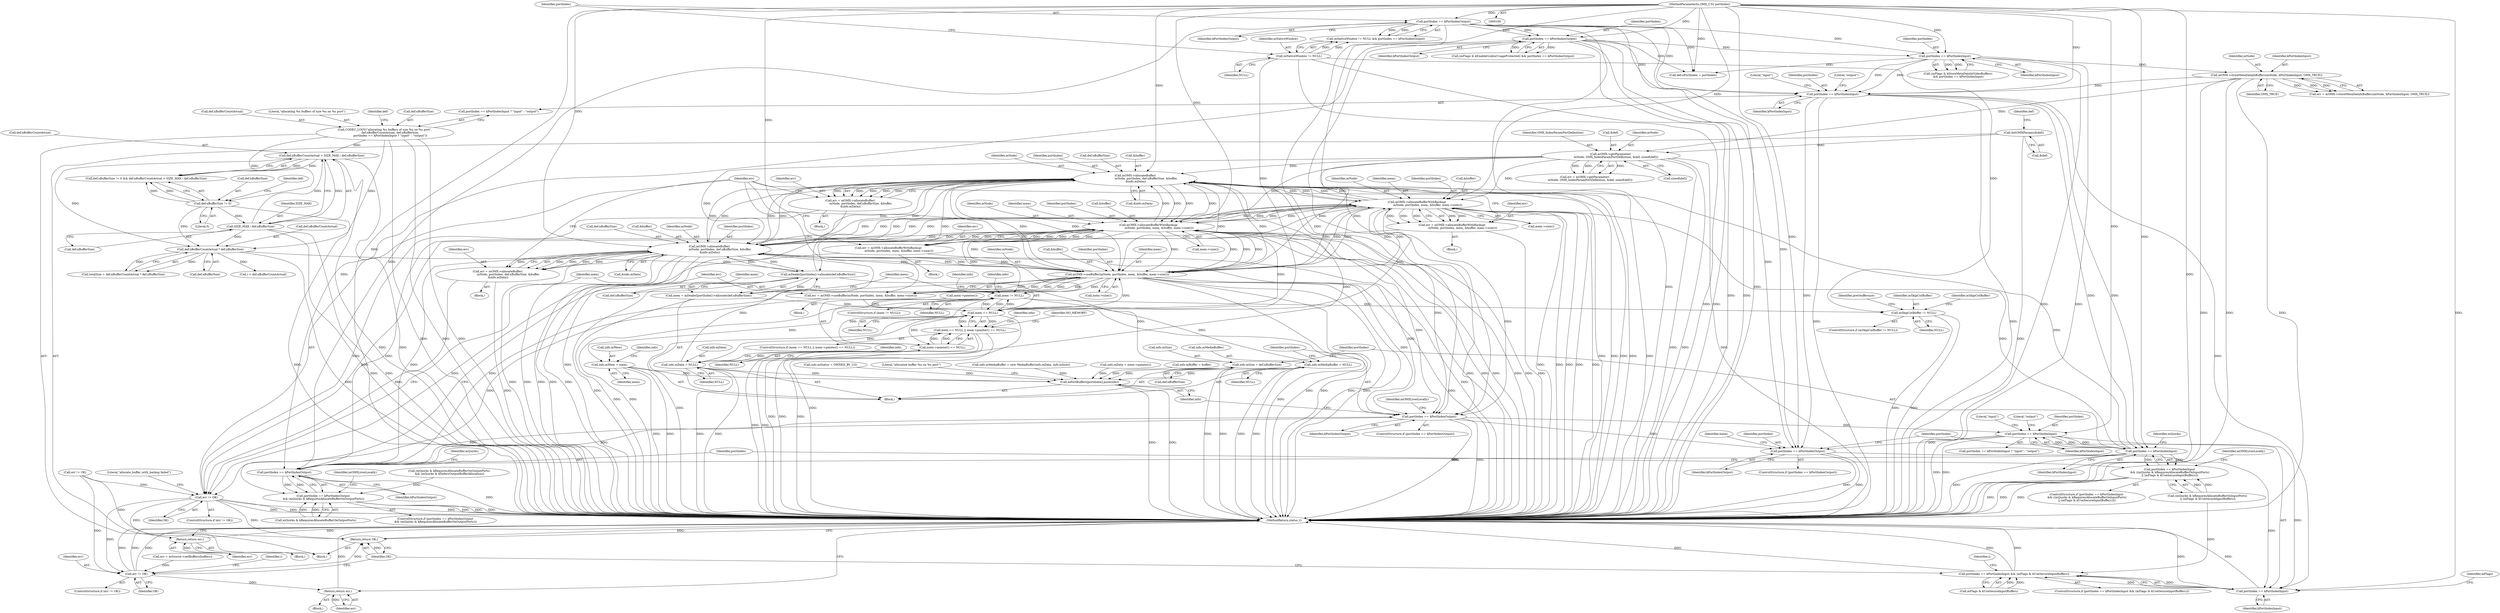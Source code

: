 digraph "0_Android_97837bb6cbac21ea679843a0037779d3834bed64@API" {
"1000293" [label="(Call,mOMX->allocateBuffer(\n                        mNode, portIndex, def.nBufferSize, &buffer,\n &info.mData))"];
"1000309" [label="(Call,mOMX->allocateBufferWithBackup(\n                        mNode, portIndex, mem, &buffer, mem->size()))"];
"1000348" [label="(Call,mOMX->allocateBufferWithBackup(\n                        mNode, portIndex, mem, &buffer, mem->size()))"];
"1000332" [label="(Call,mOMX->allocateBuffer(\n                        mNode, portIndex, def.nBufferSize, &buffer,\n &info.mData))"];
"1000293" [label="(Call,mOMX->allocateBuffer(\n                        mNode, portIndex, def.nBufferSize, &buffer,\n &info.mData))"];
"1000166" [label="(Call,mOMX->getParameter(\n            mNode, OMX_IndexParamPortDefinition, &def, sizeof(def)))"];
"1000142" [label="(Call,mOMX->storeMetaDataInBuffers(mNode, kPortIndexInput, OMX_TRUE))"];
"1000136" [label="(Call,portIndex == kPortIndexInput)"];
"1000108" [label="(Call,portIndex == kPortIndexOutput)"];
"1000101" [label="(MethodParameterIn,OMX_U32 portIndex)"];
"1000119" [label="(Call,portIndex == kPortIndexOutput)"];
"1000156" [label="(Call,InitOMXParams(&def))"];
"1000359" [label="(Call,mOMX->useBuffer(mNode, portIndex, mem, &buffer, mem->size()))"];
"1000319" [label="(Call,portIndex == kPortIndexOutput)"];
"1000276" [label="(Call,portIndex == kPortIndexInput)"];
"1000435" [label="(Call,portIndex == kPortIndexInput)"];
"1000406" [label="(Call,portIndex == kPortIndexOutput)"];
"1000189" [label="(Call,portIndex == kPortIndexInput)"];
"1000251" [label="(Call,mem == NULL)"];
"1000243" [label="(Call,mem = mDealer[portIndex]->allocate(def.nBufferSize))"];
"1000245" [label="(Call,mDealer[portIndex]->allocate(def.nBufferSize))"];
"1000216" [label="(Call,def.nBufferCountActual * def.nBufferSize)"];
"1000180" [label="(Call,CODEC_LOGV(\"allocating %u buffers of size %u on %s port\",\n            def.nBufferCountActual, def.nBufferSize,\n            portIndex == kPortIndexInput ? \"input\" : \"output\"))"];
"1000201" [label="(Call,def.nBufferCountActual > SIZE_MAX / def.nBufferSize)"];
"1000205" [label="(Call,SIZE_MAX / def.nBufferSize)"];
"1000196" [label="(Call,def.nBufferSize != 0)"];
"1000105" [label="(Call,mNativeWindow != NULL)"];
"1000376" [label="(Call,mem != NULL)"];
"1000254" [label="(Call,mem->pointer() == NULL)"];
"1000261" [label="(Call,info.mData = NULL)"];
"1000250" [label="(Call,mem == NULL || mem->pointer() == NULL)"];
"1000291" [label="(Call,err = mOMX->allocateBuffer(\n                        mNode, portIndex, def.nBufferSize, &buffer,\n &info.mData))"];
"1000367" [label="(Call,err != OK)"];
"1000373" [label="(Return,return err;)"];
"1000561" [label="(Call,err != OK)"];
"1000582" [label="(Return,return err;)"];
"1000584" [label="(Return,return OK;)"];
"1000307" [label="(Call,err = mOMX->allocateBufferWithBackup(\n                        mNode, portIndex, mem, &buffer, mem->size()))"];
"1000330" [label="(Call,err = mOMX->allocateBuffer(\n                        mNode, portIndex, def.nBufferSize, &buffer,\n &info.mData))"];
"1000346" [label="(Call,err = mOMX->allocateBufferWithBackup(\n                        mNode, portIndex, mem, &buffer, mem->size()))"];
"1000357" [label="(Call,err = mOMX->useBuffer(mNode, portIndex, mem, &buffer, mem->size()))"];
"1000395" [label="(Call,info.mMem = mem)"];
"1000429" [label="(Call,mPortBuffers[portIndex].push(info))"];
"1000400" [label="(Call,info.mMediaBuffer = NULL)"];
"1000500" [label="(Call,mSkipCutBuffer != NULL)"];
"1000318" [label="(Call,portIndex == kPortIndexOutput\n && (mQuirks & kRequiresAllocateBufferOnOutputPorts))"];
"1000275" [label="(Call,portIndex == kPortIndexInput\n && ((mQuirks & kRequiresAllocateBufferOnInputPorts)\n || (mFlags & kUseSecureInputBuffers)))"];
"1000441" [label="(Call,portIndex == kPortIndexOutput)"];
"1000522" [label="(Call,portIndex == kPortIndexInput)"];
"1000521" [label="(Call,portIndex == kPortIndexInput && (mFlags & kUseSecureInputBuffers))"];
"1000266" [label="(Call,info.mSize = def.nBufferSize)"];
"1000205" [label="(Call,SIZE_MAX / def.nBufferSize)"];
"1000142" [label="(Call,mOMX->storeMetaDataInBuffers(mNode, kPortIndexInput, OMX_TRUE))"];
"1000333" [label="(Identifier,mNode)"];
"1000195" [label="(Call,def.nBufferSize != 0 && def.nBufferCountActual > SIZE_MAX / def.nBufferSize)"];
"1000315" [label="(Call,mem->size())"];
"1000217" [label="(Call,def.nBufferCountActual)"];
"1000351" [label="(Identifier,mem)"];
"1000185" [label="(Call,def.nBufferSize)"];
"1000369" [label="(Identifier,OK)"];
"1000429" [label="(Call,mPortBuffers[portIndex].push(info))"];
"1000110" [label="(Identifier,kPortIndexOutput)"];
"1000440" [label="(ControlStructure,if (portIndex == kPortIndexOutput))"];
"1000499" [label="(ControlStructure,if (mSkipCutBuffer != NULL))"];
"1000387" [label="(Identifier,info)"];
"1000556" [label="(Call,err = mSource->setBuffers(buffers))"];
"1000169" [label="(Call,&def)"];
"1000294" [label="(Identifier,mNode)"];
"1000320" [label="(Identifier,portIndex)"];
"1000373" [label="(Return,return err;)"];
"1000345" [label="(Block,)"];
"1000293" [label="(Call,mOMX->allocateBuffer(\n                        mNode, portIndex, def.nBufferSize, &buffer,\n &info.mData))"];
"1000395" [label="(Call,info.mMem = mem)"];
"1000328" [label="(Block,)"];
"1000346" [label="(Call,err = mOMX->allocateBufferWithBackup(\n                        mNode, portIndex, mem, &buffer, mem->size()))"];
"1000413" [label="(Call,(mQuirks & kRequiresAllocateBufferOnOutputPorts)\n && (mQuirks & kDefersOutputBufferAllocation))"];
"1000562" [label="(Identifier,err)"];
"1000307" [label="(Call,err = mOMX->allocateBufferWithBackup(\n                        mNode, portIndex, mem, &buffer, mem->size()))"];
"1000108" [label="(Call,portIndex == kPortIndexOutput)"];
"1000521" [label="(Call,portIndex == kPortIndexInput && (mFlags & kUseSecureInputBuffers))"];
"1000584" [label="(Return,return OK;)"];
"1000354" [label="(Call,mem->size())"];
"1000357" [label="(Call,err = mOMX->useBuffer(mNode, portIndex, mem, &buffer, mem->size()))"];
"1000259" [label="(Identifier,NO_MEMORY)"];
"1000317" [label="(ControlStructure,if (portIndex == kPortIndexOutput\n && (mQuirks & kRequiresAllocateBufferOnOutputPorts)))"];
"1000377" [label="(Identifier,mem)"];
"1000161" [label="(Identifier,def)"];
"1000334" [label="(Identifier,portIndex)"];
"1000374" [label="(Identifier,err)"];
"1000404" [label="(Identifier,NULL)"];
"1000276" [label="(Call,portIndex == kPortIndexInput)"];
"1000281" [label="(Identifier,mQuirks)"];
"1000568" [label="(Identifier,i)"];
"1000295" [label="(Identifier,portIndex)"];
"1000107" [label="(Identifier,NULL)"];
"1000363" [label="(Call,&buffer)"];
"1000525" [label="(Call,mFlags & kUseSecureInputBuffers)"];
"1000207" [label="(Call,def.nBufferSize)"];
"1000291" [label="(Call,err = mOMX->allocateBuffer(\n                        mNode, portIndex, def.nBufferSize, &buffer,\n &info.mData))"];
"1000385" [label="(Call,info.mBuffer = buffer)"];
"1000407" [label="(Identifier,portIndex)"];
"1000350" [label="(Identifier,portIndex)"];
"1000375" [label="(ControlStructure,if (mem != NULL))"];
"1000191" [label="(Identifier,kPortIndexInput)"];
"1000167" [label="(Identifier,mNode)"];
"1000157" [label="(Call,&def)"];
"1000251" [label="(Call,mem == NULL)"];
"1000368" [label="(Identifier,err)"];
"1000447" [label="(Identifier,meta)"];
"1000190" [label="(Identifier,portIndex)"];
"1000254" [label="(Call,mem->pointer() == NULL)"];
"1000501" [label="(Identifier,mSkipCutBuffer)"];
"1000193" [label="(Literal,\"output\")"];
"1000321" [label="(Identifier,kPortIndexOutput)"];
"1000401" [label="(Call,info.mMediaBuffer)"];
"1000523" [label="(Identifier,portIndex)"];
"1000182" [label="(Call,def.nBufferCountActual)"];
"1000253" [label="(Identifier,NULL)"];
"1000441" [label="(Call,portIndex == kPortIndexOutput)"];
"1000203" [label="(Identifier,def)"];
"1000361" [label="(Identifier,portIndex)"];
"1000296" [label="(Call,def.nBufferSize)"];
"1000390" [label="(Call,info.mStatus = OWNED_BY_US)"];
"1000526" [label="(Identifier,mFlags)"];
"1000561" [label="(Call,err != OK)"];
"1000367" [label="(Call,err != OK)"];
"1000432" [label="(Literal,\"allocated buffer %u on %s port\")"];
"1000120" [label="(Identifier,portIndex)"];
"1000171" [label="(Call,sizeof(def))"];
"1000323" [label="(Identifier,mQuirks)"];
"1000366" [label="(ControlStructure,if (err != OK))"];
"1000437" [label="(Identifier,kPortIndexInput)"];
"1000200" [label="(Literal,0)"];
"1000560" [label="(ControlStructure,if (err != OK))"];
"1000517" [label="(Identifier,mSkipCutBuffer)"];
"1000299" [label="(Call,&buffer)"];
"1000267" [label="(Call,info.mSize)"];
"1000348" [label="(Call,mOMX->allocateBufferWithBackup(\n                        mNode, portIndex, mem, &buffer, mem->size()))"];
"1000358" [label="(Identifier,err)"];
"1000104" [label="(Call,mNativeWindow != NULL && portIndex == kPortIndexOutput)"];
"1000288" [label="(Identifier,mOMXLivesLocally)"];
"1000250" [label="(Call,mem == NULL || mem->pointer() == NULL)"];
"1000352" [label="(Call,&buffer)"];
"1000164" [label="(Call,err = mOMX->getParameter(\n            mNode, OMX_IndexParamPortDefinition, &def, sizeof(def)))"];
"1000382" [label="(Identifier,info)"];
"1000370" [label="(Block,)"];
"1000359" [label="(Call,mOMX->useBuffer(mNode, portIndex, mem, &buffer, mem->size()))"];
"1000255" [label="(Call,mem->pointer())"];
"1000121" [label="(Identifier,kPortIndexOutput)"];
"1000585" [label="(Identifier,OK)"];
"1000400" [label="(Call,info.mMediaBuffer = NULL)"];
"1000376" [label="(Call,mem != NULL)"];
"1000102" [label="(Block,)"];
"1000430" [label="(Identifier,info)"];
"1000502" [label="(Identifier,NULL)"];
"1000188" [label="(Call,portIndex == kPortIndexInput ? \"input\" : \"output\")"];
"1000197" [label="(Call,def.nBufferSize)"];
"1000168" [label="(Identifier,OMX_IndexParamPortDefinition)"];
"1000268" [label="(Identifier,info)"];
"1000306" [label="(Block,)"];
"1000101" [label="(MethodParameterIn,OMX_U32 portIndex)"];
"1000372" [label="(Literal,\"allocate_buffer_with_backup failed\")"];
"1000274" [label="(ControlStructure,if (portIndex == kPortIndexInput\n && ((mQuirks & kRequiresAllocateBufferOnInputPorts)\n || (mFlags & kUseSecureInputBuffers))))"];
"1000443" [label="(Identifier,kPortIndexOutput)"];
"1000234" [label="(Call,i < def.nBufferCountActual)"];
"1000533" [label="(Identifier,i)"];
"1000119" [label="(Call,portIndex == kPortIndexOutput)"];
"1000362" [label="(Identifier,mem)"];
"1000249" [label="(ControlStructure,if (mem == NULL || mem->pointer() == NULL))"];
"1000330" [label="(Call,err = mOMX->allocateBuffer(\n                        mNode, portIndex, def.nBufferSize, &buffer,\n &info.mData))"];
"1000402" [label="(Identifier,info)"];
"1000506" [label="(Identifier,prevbuffersize)"];
"1000301" [label="(Call,&info.mData)"];
"1000322" [label="(Call,mQuirks & kRequiresAllocateBufferOnOutputPorts)"];
"1000327" [label="(Identifier,mOMXLivesLocally)"];
"1000520" [label="(ControlStructure,if (portIndex == kPortIndexInput && (mFlags & kUseSecureInputBuffers)))"];
"1000206" [label="(Identifier,SIZE_MAX)"];
"1000159" [label="(Call,def.nPortIndex = portIndex)"];
"1000277" [label="(Identifier,portIndex)"];
"1000192" [label="(Literal,\"input\")"];
"1000583" [label="(Identifier,err)"];
"1000140" [label="(Call,err = mOMX->storeMetaDataInBuffers(mNode, kPortIndexInput, OMX_TRUE))"];
"1000241" [label="(Block,)"];
"1000408" [label="(Identifier,kPortIndexOutput)"];
"1000145" [label="(Identifier,OMX_TRUE)"];
"1000252" [label="(Identifier,mem)"];
"1000265" [label="(Identifier,NULL)"];
"1000563" [label="(Identifier,OK)"];
"1000180" [label="(Call,CODEC_LOGV(\"allocating %u buffers of size %u on %s port\",\n            def.nBufferCountActual, def.nBufferSize,\n            portIndex == kPortIndexInput ? \"input\" : \"output\"))"];
"1000181" [label="(Literal,\"allocating %u buffers of size %u on %s port\")"];
"1000262" [label="(Call,info.mData)"];
"1000244" [label="(Identifier,mem)"];
"1000243" [label="(Call,mem = mDealer[portIndex]->allocate(def.nBufferSize))"];
"1000335" [label="(Call,def.nBufferSize)"];
"1000439" [label="(Literal,\"output\")"];
"1000137" [label="(Identifier,portIndex)"];
"1000436" [label="(Identifier,portIndex)"];
"1000356" [label="(Block,)"];
"1000412" [label="(Identifier,mOMXLivesLocally)"];
"1000115" [label="(Call,(mFlags & kEnableGrallocUsageProtected) && portIndex == kPortIndexOutput)"];
"1000319" [label="(Call,portIndex == kPortIndexOutput)"];
"1000198" [label="(Identifier,def)"];
"1000564" [label="(Block,)"];
"1000586" [label="(MethodReturn,status_t)"];
"1000105" [label="(Call,mNativeWindow != NULL)"];
"1000338" [label="(Call,&buffer)"];
"1000347" [label="(Identifier,err)"];
"1000349" [label="(Identifier,mNode)"];
"1000214" [label="(Call,totalSize = def.nBufferCountActual * def.nBufferSize)"];
"1000279" [label="(Call,(mQuirks & kRequiresAllocateBufferOnInputPorts)\n || (mFlags & kUseSecureInputBuffers))"];
"1000421" [label="(Call,info.mMediaBuffer = new MediaBuffer(info.mData, info.mSize))"];
"1000312" [label="(Identifier,mem)"];
"1000331" [label="(Identifier,err)"];
"1000434" [label="(Call,portIndex == kPortIndexInput ? \"input\" : \"output\")"];
"1000220" [label="(Call,def.nBufferSize)"];
"1000201" [label="(Call,def.nBufferCountActual > SIZE_MAX / def.nBufferSize)"];
"1000189" [label="(Call,portIndex == kPortIndexInput)"];
"1000399" [label="(Identifier,mem)"];
"1000246" [label="(Call,def.nBufferSize)"];
"1000138" [label="(Identifier,kPortIndexInput)"];
"1000438" [label="(Literal,\"input\")"];
"1000309" [label="(Call,mOMX->allocateBufferWithBackup(\n                        mNode, portIndex, mem, &buffer, mem->size()))"];
"1000245" [label="(Call,mDealer[portIndex]->allocate(def.nBufferSize))"];
"1000524" [label="(Identifier,kPortIndexInput)"];
"1000261" [label="(Call,info.mData = NULL)"];
"1000380" [label="(Call,info.mData = mem->pointer())"];
"1000340" [label="(Call,&info.mData)"];
"1000318" [label="(Call,portIndex == kPortIndexOutput\n && (mQuirks & kRequiresAllocateBufferOnOutputPorts))"];
"1000275" [label="(Call,portIndex == kPortIndexInput\n && ((mQuirks & kRequiresAllocateBufferOnInputPorts)\n || (mFlags & kUseSecureInputBuffers)))"];
"1000278" [label="(Identifier,kPortIndexInput)"];
"1000109" [label="(Identifier,portIndex)"];
"1000365" [label="(Call,mem->size())"];
"1000196" [label="(Call,def.nBufferSize != 0)"];
"1000256" [label="(Identifier,NULL)"];
"1000216" [label="(Call,def.nBufferCountActual * def.nBufferSize)"];
"1000174" [label="(Call,err != OK)"];
"1000360" [label="(Identifier,mNode)"];
"1000311" [label="(Identifier,portIndex)"];
"1000166" [label="(Call,mOMX->getParameter(\n            mNode, OMX_IndexParamPortDefinition, &def, sizeof(def)))"];
"1000522" [label="(Call,portIndex == kPortIndexInput)"];
"1000270" [label="(Call,def.nBufferSize)"];
"1000202" [label="(Call,def.nBufferCountActual)"];
"1000406" [label="(Call,portIndex == kPortIndexOutput)"];
"1000378" [label="(Identifier,NULL)"];
"1000313" [label="(Call,&buffer)"];
"1000405" [label="(ControlStructure,if (portIndex == kPortIndexOutput))"];
"1000308" [label="(Identifier,err)"];
"1000435" [label="(Call,portIndex == kPortIndexInput)"];
"1000442" [label="(Identifier,portIndex)"];
"1000144" [label="(Identifier,kPortIndexInput)"];
"1000143" [label="(Identifier,mNode)"];
"1000289" [label="(Block,)"];
"1000396" [label="(Call,info.mMem)"];
"1000132" [label="(Call,(mFlags & kStoreMetaDataInVideoBuffers)\n && portIndex == kPortIndexInput)"];
"1000292" [label="(Identifier,err)"];
"1000332" [label="(Call,mOMX->allocateBuffer(\n                        mNode, portIndex, def.nBufferSize, &buffer,\n &info.mData))"];
"1000310" [label="(Identifier,mNode)"];
"1000156" [label="(Call,InitOMXParams(&def))"];
"1000106" [label="(Identifier,mNativeWindow)"];
"1000500" [label="(Call,mSkipCutBuffer != NULL)"];
"1000266" [label="(Call,info.mSize = def.nBufferSize)"];
"1000263" [label="(Identifier,info)"];
"1000136" [label="(Call,portIndex == kPortIndexInput)"];
"1000582" [label="(Return,return err;)"];
"1000293" -> "1000291"  [label="AST: "];
"1000293" -> "1000301"  [label="CFG: "];
"1000294" -> "1000293"  [label="AST: "];
"1000295" -> "1000293"  [label="AST: "];
"1000296" -> "1000293"  [label="AST: "];
"1000299" -> "1000293"  [label="AST: "];
"1000301" -> "1000293"  [label="AST: "];
"1000291" -> "1000293"  [label="CFG: "];
"1000293" -> "1000586"  [label="DDG: "];
"1000293" -> "1000586"  [label="DDG: "];
"1000293" -> "1000586"  [label="DDG: "];
"1000293" -> "1000586"  [label="DDG: "];
"1000293" -> "1000586"  [label="DDG: "];
"1000293" -> "1000245"  [label="DDG: "];
"1000293" -> "1000291"  [label="DDG: "];
"1000293" -> "1000291"  [label="DDG: "];
"1000293" -> "1000291"  [label="DDG: "];
"1000293" -> "1000291"  [label="DDG: "];
"1000293" -> "1000291"  [label="DDG: "];
"1000309" -> "1000293"  [label="DDG: "];
"1000309" -> "1000293"  [label="DDG: "];
"1000348" -> "1000293"  [label="DDG: "];
"1000348" -> "1000293"  [label="DDG: "];
"1000332" -> "1000293"  [label="DDG: "];
"1000332" -> "1000293"  [label="DDG: "];
"1000332" -> "1000293"  [label="DDG: "];
"1000166" -> "1000293"  [label="DDG: "];
"1000359" -> "1000293"  [label="DDG: "];
"1000359" -> "1000293"  [label="DDG: "];
"1000276" -> "1000293"  [label="DDG: "];
"1000101" -> "1000293"  [label="DDG: "];
"1000245" -> "1000293"  [label="DDG: "];
"1000261" -> "1000293"  [label="DDG: "];
"1000293" -> "1000309"  [label="DDG: "];
"1000293" -> "1000309"  [label="DDG: "];
"1000293" -> "1000332"  [label="DDG: "];
"1000293" -> "1000332"  [label="DDG: "];
"1000293" -> "1000332"  [label="DDG: "];
"1000293" -> "1000348"  [label="DDG: "];
"1000293" -> "1000348"  [label="DDG: "];
"1000293" -> "1000359"  [label="DDG: "];
"1000293" -> "1000359"  [label="DDG: "];
"1000293" -> "1000406"  [label="DDG: "];
"1000309" -> "1000307"  [label="AST: "];
"1000309" -> "1000315"  [label="CFG: "];
"1000310" -> "1000309"  [label="AST: "];
"1000311" -> "1000309"  [label="AST: "];
"1000312" -> "1000309"  [label="AST: "];
"1000313" -> "1000309"  [label="AST: "];
"1000315" -> "1000309"  [label="AST: "];
"1000307" -> "1000309"  [label="CFG: "];
"1000309" -> "1000586"  [label="DDG: "];
"1000309" -> "1000586"  [label="DDG: "];
"1000309" -> "1000586"  [label="DDG: "];
"1000309" -> "1000586"  [label="DDG: "];
"1000309" -> "1000586"  [label="DDG: "];
"1000309" -> "1000307"  [label="DDG: "];
"1000309" -> "1000307"  [label="DDG: "];
"1000309" -> "1000307"  [label="DDG: "];
"1000309" -> "1000307"  [label="DDG: "];
"1000309" -> "1000307"  [label="DDG: "];
"1000348" -> "1000309"  [label="DDG: "];
"1000348" -> "1000309"  [label="DDG: "];
"1000332" -> "1000309"  [label="DDG: "];
"1000332" -> "1000309"  [label="DDG: "];
"1000166" -> "1000309"  [label="DDG: "];
"1000359" -> "1000309"  [label="DDG: "];
"1000359" -> "1000309"  [label="DDG: "];
"1000276" -> "1000309"  [label="DDG: "];
"1000101" -> "1000309"  [label="DDG: "];
"1000251" -> "1000309"  [label="DDG: "];
"1000309" -> "1000332"  [label="DDG: "];
"1000309" -> "1000332"  [label="DDG: "];
"1000309" -> "1000348"  [label="DDG: "];
"1000309" -> "1000348"  [label="DDG: "];
"1000309" -> "1000359"  [label="DDG: "];
"1000309" -> "1000359"  [label="DDG: "];
"1000309" -> "1000376"  [label="DDG: "];
"1000309" -> "1000406"  [label="DDG: "];
"1000348" -> "1000346"  [label="AST: "];
"1000348" -> "1000354"  [label="CFG: "];
"1000349" -> "1000348"  [label="AST: "];
"1000350" -> "1000348"  [label="AST: "];
"1000351" -> "1000348"  [label="AST: "];
"1000352" -> "1000348"  [label="AST: "];
"1000354" -> "1000348"  [label="AST: "];
"1000346" -> "1000348"  [label="CFG: "];
"1000348" -> "1000586"  [label="DDG: "];
"1000348" -> "1000586"  [label="DDG: "];
"1000348" -> "1000586"  [label="DDG: "];
"1000348" -> "1000586"  [label="DDG: "];
"1000348" -> "1000586"  [label="DDG: "];
"1000348" -> "1000332"  [label="DDG: "];
"1000348" -> "1000332"  [label="DDG: "];
"1000348" -> "1000346"  [label="DDG: "];
"1000348" -> "1000346"  [label="DDG: "];
"1000348" -> "1000346"  [label="DDG: "];
"1000348" -> "1000346"  [label="DDG: "];
"1000348" -> "1000346"  [label="DDG: "];
"1000332" -> "1000348"  [label="DDG: "];
"1000332" -> "1000348"  [label="DDG: "];
"1000166" -> "1000348"  [label="DDG: "];
"1000359" -> "1000348"  [label="DDG: "];
"1000359" -> "1000348"  [label="DDG: "];
"1000319" -> "1000348"  [label="DDG: "];
"1000101" -> "1000348"  [label="DDG: "];
"1000251" -> "1000348"  [label="DDG: "];
"1000348" -> "1000359"  [label="DDG: "];
"1000348" -> "1000359"  [label="DDG: "];
"1000348" -> "1000376"  [label="DDG: "];
"1000348" -> "1000406"  [label="DDG: "];
"1000332" -> "1000330"  [label="AST: "];
"1000332" -> "1000340"  [label="CFG: "];
"1000333" -> "1000332"  [label="AST: "];
"1000334" -> "1000332"  [label="AST: "];
"1000335" -> "1000332"  [label="AST: "];
"1000338" -> "1000332"  [label="AST: "];
"1000340" -> "1000332"  [label="AST: "];
"1000330" -> "1000332"  [label="CFG: "];
"1000332" -> "1000586"  [label="DDG: "];
"1000332" -> "1000586"  [label="DDG: "];
"1000332" -> "1000586"  [label="DDG: "];
"1000332" -> "1000586"  [label="DDG: "];
"1000332" -> "1000586"  [label="DDG: "];
"1000332" -> "1000245"  [label="DDG: "];
"1000332" -> "1000330"  [label="DDG: "];
"1000332" -> "1000330"  [label="DDG: "];
"1000332" -> "1000330"  [label="DDG: "];
"1000332" -> "1000330"  [label="DDG: "];
"1000332" -> "1000330"  [label="DDG: "];
"1000166" -> "1000332"  [label="DDG: "];
"1000359" -> "1000332"  [label="DDG: "];
"1000359" -> "1000332"  [label="DDG: "];
"1000319" -> "1000332"  [label="DDG: "];
"1000101" -> "1000332"  [label="DDG: "];
"1000245" -> "1000332"  [label="DDG: "];
"1000261" -> "1000332"  [label="DDG: "];
"1000332" -> "1000359"  [label="DDG: "];
"1000332" -> "1000359"  [label="DDG: "];
"1000332" -> "1000406"  [label="DDG: "];
"1000166" -> "1000164"  [label="AST: "];
"1000166" -> "1000171"  [label="CFG: "];
"1000167" -> "1000166"  [label="AST: "];
"1000168" -> "1000166"  [label="AST: "];
"1000169" -> "1000166"  [label="AST: "];
"1000171" -> "1000166"  [label="AST: "];
"1000164" -> "1000166"  [label="CFG: "];
"1000166" -> "1000586"  [label="DDG: "];
"1000166" -> "1000586"  [label="DDG: "];
"1000166" -> "1000586"  [label="DDG: "];
"1000166" -> "1000164"  [label="DDG: "];
"1000166" -> "1000164"  [label="DDG: "];
"1000166" -> "1000164"  [label="DDG: "];
"1000142" -> "1000166"  [label="DDG: "];
"1000156" -> "1000166"  [label="DDG: "];
"1000166" -> "1000359"  [label="DDG: "];
"1000142" -> "1000140"  [label="AST: "];
"1000142" -> "1000145"  [label="CFG: "];
"1000143" -> "1000142"  [label="AST: "];
"1000144" -> "1000142"  [label="AST: "];
"1000145" -> "1000142"  [label="AST: "];
"1000140" -> "1000142"  [label="CFG: "];
"1000142" -> "1000586"  [label="DDG: "];
"1000142" -> "1000586"  [label="DDG: "];
"1000142" -> "1000586"  [label="DDG: "];
"1000142" -> "1000140"  [label="DDG: "];
"1000142" -> "1000140"  [label="DDG: "];
"1000142" -> "1000140"  [label="DDG: "];
"1000136" -> "1000142"  [label="DDG: "];
"1000142" -> "1000189"  [label="DDG: "];
"1000136" -> "1000132"  [label="AST: "];
"1000136" -> "1000138"  [label="CFG: "];
"1000137" -> "1000136"  [label="AST: "];
"1000138" -> "1000136"  [label="AST: "];
"1000132" -> "1000136"  [label="CFG: "];
"1000136" -> "1000586"  [label="DDG: "];
"1000136" -> "1000586"  [label="DDG: "];
"1000136" -> "1000132"  [label="DDG: "];
"1000136" -> "1000132"  [label="DDG: "];
"1000108" -> "1000136"  [label="DDG: "];
"1000119" -> "1000136"  [label="DDG: "];
"1000101" -> "1000136"  [label="DDG: "];
"1000136" -> "1000159"  [label="DDG: "];
"1000136" -> "1000189"  [label="DDG: "];
"1000136" -> "1000189"  [label="DDG: "];
"1000108" -> "1000104"  [label="AST: "];
"1000108" -> "1000110"  [label="CFG: "];
"1000109" -> "1000108"  [label="AST: "];
"1000110" -> "1000108"  [label="AST: "];
"1000104" -> "1000108"  [label="CFG: "];
"1000108" -> "1000586"  [label="DDG: "];
"1000108" -> "1000586"  [label="DDG: "];
"1000108" -> "1000104"  [label="DDG: "];
"1000108" -> "1000104"  [label="DDG: "];
"1000101" -> "1000108"  [label="DDG: "];
"1000108" -> "1000119"  [label="DDG: "];
"1000108" -> "1000119"  [label="DDG: "];
"1000108" -> "1000159"  [label="DDG: "];
"1000108" -> "1000189"  [label="DDG: "];
"1000108" -> "1000319"  [label="DDG: "];
"1000108" -> "1000406"  [label="DDG: "];
"1000108" -> "1000441"  [label="DDG: "];
"1000101" -> "1000100"  [label="AST: "];
"1000101" -> "1000586"  [label="DDG: "];
"1000101" -> "1000119"  [label="DDG: "];
"1000101" -> "1000159"  [label="DDG: "];
"1000101" -> "1000189"  [label="DDG: "];
"1000101" -> "1000276"  [label="DDG: "];
"1000101" -> "1000319"  [label="DDG: "];
"1000101" -> "1000359"  [label="DDG: "];
"1000101" -> "1000406"  [label="DDG: "];
"1000101" -> "1000435"  [label="DDG: "];
"1000101" -> "1000441"  [label="DDG: "];
"1000101" -> "1000522"  [label="DDG: "];
"1000119" -> "1000115"  [label="AST: "];
"1000119" -> "1000121"  [label="CFG: "];
"1000120" -> "1000119"  [label="AST: "];
"1000121" -> "1000119"  [label="AST: "];
"1000115" -> "1000119"  [label="CFG: "];
"1000119" -> "1000586"  [label="DDG: "];
"1000119" -> "1000586"  [label="DDG: "];
"1000119" -> "1000115"  [label="DDG: "];
"1000119" -> "1000115"  [label="DDG: "];
"1000119" -> "1000159"  [label="DDG: "];
"1000119" -> "1000189"  [label="DDG: "];
"1000119" -> "1000319"  [label="DDG: "];
"1000119" -> "1000406"  [label="DDG: "];
"1000119" -> "1000441"  [label="DDG: "];
"1000156" -> "1000102"  [label="AST: "];
"1000156" -> "1000157"  [label="CFG: "];
"1000157" -> "1000156"  [label="AST: "];
"1000161" -> "1000156"  [label="CFG: "];
"1000156" -> "1000586"  [label="DDG: "];
"1000359" -> "1000357"  [label="AST: "];
"1000359" -> "1000365"  [label="CFG: "];
"1000360" -> "1000359"  [label="AST: "];
"1000361" -> "1000359"  [label="AST: "];
"1000362" -> "1000359"  [label="AST: "];
"1000363" -> "1000359"  [label="AST: "];
"1000365" -> "1000359"  [label="AST: "];
"1000357" -> "1000359"  [label="CFG: "];
"1000359" -> "1000586"  [label="DDG: "];
"1000359" -> "1000586"  [label="DDG: "];
"1000359" -> "1000586"  [label="DDG: "];
"1000359" -> "1000586"  [label="DDG: "];
"1000359" -> "1000586"  [label="DDG: "];
"1000359" -> "1000357"  [label="DDG: "];
"1000359" -> "1000357"  [label="DDG: "];
"1000359" -> "1000357"  [label="DDG: "];
"1000359" -> "1000357"  [label="DDG: "];
"1000359" -> "1000357"  [label="DDG: "];
"1000319" -> "1000359"  [label="DDG: "];
"1000251" -> "1000359"  [label="DDG: "];
"1000359" -> "1000376"  [label="DDG: "];
"1000359" -> "1000406"  [label="DDG: "];
"1000319" -> "1000318"  [label="AST: "];
"1000319" -> "1000321"  [label="CFG: "];
"1000320" -> "1000319"  [label="AST: "];
"1000321" -> "1000319"  [label="AST: "];
"1000323" -> "1000319"  [label="CFG: "];
"1000318" -> "1000319"  [label="CFG: "];
"1000319" -> "1000586"  [label="DDG: "];
"1000319" -> "1000318"  [label="DDG: "];
"1000319" -> "1000318"  [label="DDG: "];
"1000276" -> "1000319"  [label="DDG: "];
"1000406" -> "1000319"  [label="DDG: "];
"1000319" -> "1000406"  [label="DDG: "];
"1000276" -> "1000275"  [label="AST: "];
"1000276" -> "1000278"  [label="CFG: "];
"1000277" -> "1000276"  [label="AST: "];
"1000278" -> "1000276"  [label="AST: "];
"1000281" -> "1000276"  [label="CFG: "];
"1000275" -> "1000276"  [label="CFG: "];
"1000276" -> "1000586"  [label="DDG: "];
"1000276" -> "1000275"  [label="DDG: "];
"1000276" -> "1000275"  [label="DDG: "];
"1000435" -> "1000276"  [label="DDG: "];
"1000435" -> "1000276"  [label="DDG: "];
"1000189" -> "1000276"  [label="DDG: "];
"1000189" -> "1000276"  [label="DDG: "];
"1000276" -> "1000435"  [label="DDG: "];
"1000435" -> "1000434"  [label="AST: "];
"1000435" -> "1000437"  [label="CFG: "];
"1000436" -> "1000435"  [label="AST: "];
"1000437" -> "1000435"  [label="AST: "];
"1000438" -> "1000435"  [label="CFG: "];
"1000439" -> "1000435"  [label="CFG: "];
"1000435" -> "1000586"  [label="DDG: "];
"1000435" -> "1000586"  [label="DDG: "];
"1000406" -> "1000435"  [label="DDG: "];
"1000435" -> "1000441"  [label="DDG: "];
"1000435" -> "1000522"  [label="DDG: "];
"1000406" -> "1000405"  [label="AST: "];
"1000406" -> "1000408"  [label="CFG: "];
"1000407" -> "1000406"  [label="AST: "];
"1000408" -> "1000406"  [label="AST: "];
"1000412" -> "1000406"  [label="CFG: "];
"1000430" -> "1000406"  [label="CFG: "];
"1000406" -> "1000586"  [label="DDG: "];
"1000406" -> "1000586"  [label="DDG: "];
"1000406" -> "1000441"  [label="DDG: "];
"1000189" -> "1000188"  [label="AST: "];
"1000189" -> "1000191"  [label="CFG: "];
"1000190" -> "1000189"  [label="AST: "];
"1000191" -> "1000189"  [label="AST: "];
"1000192" -> "1000189"  [label="CFG: "];
"1000193" -> "1000189"  [label="CFG: "];
"1000189" -> "1000586"  [label="DDG: "];
"1000189" -> "1000586"  [label="DDG: "];
"1000189" -> "1000441"  [label="DDG: "];
"1000189" -> "1000522"  [label="DDG: "];
"1000251" -> "1000250"  [label="AST: "];
"1000251" -> "1000253"  [label="CFG: "];
"1000252" -> "1000251"  [label="AST: "];
"1000253" -> "1000251"  [label="AST: "];
"1000255" -> "1000251"  [label="CFG: "];
"1000250" -> "1000251"  [label="CFG: "];
"1000251" -> "1000586"  [label="DDG: "];
"1000251" -> "1000586"  [label="DDG: "];
"1000251" -> "1000250"  [label="DDG: "];
"1000251" -> "1000250"  [label="DDG: "];
"1000243" -> "1000251"  [label="DDG: "];
"1000105" -> "1000251"  [label="DDG: "];
"1000376" -> "1000251"  [label="DDG: "];
"1000251" -> "1000254"  [label="DDG: "];
"1000251" -> "1000261"  [label="DDG: "];
"1000251" -> "1000376"  [label="DDG: "];
"1000251" -> "1000376"  [label="DDG: "];
"1000243" -> "1000241"  [label="AST: "];
"1000243" -> "1000245"  [label="CFG: "];
"1000244" -> "1000243"  [label="AST: "];
"1000245" -> "1000243"  [label="AST: "];
"1000252" -> "1000243"  [label="CFG: "];
"1000243" -> "1000586"  [label="DDG: "];
"1000245" -> "1000243"  [label="DDG: "];
"1000245" -> "1000246"  [label="CFG: "];
"1000246" -> "1000245"  [label="AST: "];
"1000245" -> "1000586"  [label="DDG: "];
"1000216" -> "1000245"  [label="DDG: "];
"1000245" -> "1000266"  [label="DDG: "];
"1000216" -> "1000214"  [label="AST: "];
"1000216" -> "1000220"  [label="CFG: "];
"1000217" -> "1000216"  [label="AST: "];
"1000220" -> "1000216"  [label="AST: "];
"1000214" -> "1000216"  [label="CFG: "];
"1000216" -> "1000586"  [label="DDG: "];
"1000216" -> "1000214"  [label="DDG: "];
"1000216" -> "1000214"  [label="DDG: "];
"1000180" -> "1000216"  [label="DDG: "];
"1000201" -> "1000216"  [label="DDG: "];
"1000205" -> "1000216"  [label="DDG: "];
"1000196" -> "1000216"  [label="DDG: "];
"1000216" -> "1000234"  [label="DDG: "];
"1000180" -> "1000102"  [label="AST: "];
"1000180" -> "1000188"  [label="CFG: "];
"1000181" -> "1000180"  [label="AST: "];
"1000182" -> "1000180"  [label="AST: "];
"1000185" -> "1000180"  [label="AST: "];
"1000188" -> "1000180"  [label="AST: "];
"1000198" -> "1000180"  [label="CFG: "];
"1000180" -> "1000586"  [label="DDG: "];
"1000180" -> "1000586"  [label="DDG: "];
"1000180" -> "1000586"  [label="DDG: "];
"1000180" -> "1000196"  [label="DDG: "];
"1000180" -> "1000201"  [label="DDG: "];
"1000201" -> "1000195"  [label="AST: "];
"1000201" -> "1000205"  [label="CFG: "];
"1000202" -> "1000201"  [label="AST: "];
"1000205" -> "1000201"  [label="AST: "];
"1000195" -> "1000201"  [label="CFG: "];
"1000201" -> "1000586"  [label="DDG: "];
"1000201" -> "1000586"  [label="DDG: "];
"1000201" -> "1000195"  [label="DDG: "];
"1000201" -> "1000195"  [label="DDG: "];
"1000205" -> "1000201"  [label="DDG: "];
"1000205" -> "1000201"  [label="DDG: "];
"1000205" -> "1000207"  [label="CFG: "];
"1000206" -> "1000205"  [label="AST: "];
"1000207" -> "1000205"  [label="AST: "];
"1000205" -> "1000586"  [label="DDG: "];
"1000205" -> "1000586"  [label="DDG: "];
"1000196" -> "1000205"  [label="DDG: "];
"1000196" -> "1000195"  [label="AST: "];
"1000196" -> "1000200"  [label="CFG: "];
"1000197" -> "1000196"  [label="AST: "];
"1000200" -> "1000196"  [label="AST: "];
"1000203" -> "1000196"  [label="CFG: "];
"1000195" -> "1000196"  [label="CFG: "];
"1000196" -> "1000586"  [label="DDG: "];
"1000196" -> "1000195"  [label="DDG: "];
"1000196" -> "1000195"  [label="DDG: "];
"1000105" -> "1000104"  [label="AST: "];
"1000105" -> "1000107"  [label="CFG: "];
"1000106" -> "1000105"  [label="AST: "];
"1000107" -> "1000105"  [label="AST: "];
"1000109" -> "1000105"  [label="CFG: "];
"1000104" -> "1000105"  [label="CFG: "];
"1000105" -> "1000586"  [label="DDG: "];
"1000105" -> "1000586"  [label="DDG: "];
"1000105" -> "1000104"  [label="DDG: "];
"1000105" -> "1000104"  [label="DDG: "];
"1000105" -> "1000500"  [label="DDG: "];
"1000376" -> "1000375"  [label="AST: "];
"1000376" -> "1000378"  [label="CFG: "];
"1000377" -> "1000376"  [label="AST: "];
"1000378" -> "1000376"  [label="AST: "];
"1000382" -> "1000376"  [label="CFG: "];
"1000387" -> "1000376"  [label="CFG: "];
"1000376" -> "1000586"  [label="DDG: "];
"1000254" -> "1000376"  [label="DDG: "];
"1000376" -> "1000395"  [label="DDG: "];
"1000376" -> "1000400"  [label="DDG: "];
"1000376" -> "1000500"  [label="DDG: "];
"1000254" -> "1000250"  [label="AST: "];
"1000254" -> "1000256"  [label="CFG: "];
"1000255" -> "1000254"  [label="AST: "];
"1000256" -> "1000254"  [label="AST: "];
"1000250" -> "1000254"  [label="CFG: "];
"1000254" -> "1000586"  [label="DDG: "];
"1000254" -> "1000586"  [label="DDG: "];
"1000254" -> "1000250"  [label="DDG: "];
"1000254" -> "1000250"  [label="DDG: "];
"1000254" -> "1000261"  [label="DDG: "];
"1000261" -> "1000241"  [label="AST: "];
"1000261" -> "1000265"  [label="CFG: "];
"1000262" -> "1000261"  [label="AST: "];
"1000265" -> "1000261"  [label="AST: "];
"1000268" -> "1000261"  [label="CFG: "];
"1000261" -> "1000586"  [label="DDG: "];
"1000261" -> "1000586"  [label="DDG: "];
"1000261" -> "1000429"  [label="DDG: "];
"1000250" -> "1000249"  [label="AST: "];
"1000259" -> "1000250"  [label="CFG: "];
"1000263" -> "1000250"  [label="CFG: "];
"1000250" -> "1000586"  [label="DDG: "];
"1000250" -> "1000586"  [label="DDG: "];
"1000250" -> "1000586"  [label="DDG: "];
"1000291" -> "1000289"  [label="AST: "];
"1000292" -> "1000291"  [label="AST: "];
"1000368" -> "1000291"  [label="CFG: "];
"1000291" -> "1000586"  [label="DDG: "];
"1000291" -> "1000367"  [label="DDG: "];
"1000367" -> "1000366"  [label="AST: "];
"1000367" -> "1000369"  [label="CFG: "];
"1000368" -> "1000367"  [label="AST: "];
"1000369" -> "1000367"  [label="AST: "];
"1000372" -> "1000367"  [label="CFG: "];
"1000377" -> "1000367"  [label="CFG: "];
"1000367" -> "1000586"  [label="DDG: "];
"1000367" -> "1000586"  [label="DDG: "];
"1000367" -> "1000586"  [label="DDG: "];
"1000330" -> "1000367"  [label="DDG: "];
"1000346" -> "1000367"  [label="DDG: "];
"1000357" -> "1000367"  [label="DDG: "];
"1000307" -> "1000367"  [label="DDG: "];
"1000174" -> "1000367"  [label="DDG: "];
"1000367" -> "1000373"  [label="DDG: "];
"1000367" -> "1000561"  [label="DDG: "];
"1000367" -> "1000584"  [label="DDG: "];
"1000373" -> "1000370"  [label="AST: "];
"1000373" -> "1000374"  [label="CFG: "];
"1000374" -> "1000373"  [label="AST: "];
"1000586" -> "1000373"  [label="CFG: "];
"1000373" -> "1000586"  [label="DDG: "];
"1000374" -> "1000373"  [label="DDG: "];
"1000561" -> "1000560"  [label="AST: "];
"1000561" -> "1000563"  [label="CFG: "];
"1000562" -> "1000561"  [label="AST: "];
"1000563" -> "1000561"  [label="AST: "];
"1000568" -> "1000561"  [label="CFG: "];
"1000585" -> "1000561"  [label="CFG: "];
"1000561" -> "1000586"  [label="DDG: "];
"1000561" -> "1000586"  [label="DDG: "];
"1000561" -> "1000586"  [label="DDG: "];
"1000556" -> "1000561"  [label="DDG: "];
"1000174" -> "1000561"  [label="DDG: "];
"1000561" -> "1000582"  [label="DDG: "];
"1000561" -> "1000584"  [label="DDG: "];
"1000582" -> "1000564"  [label="AST: "];
"1000582" -> "1000583"  [label="CFG: "];
"1000583" -> "1000582"  [label="AST: "];
"1000586" -> "1000582"  [label="CFG: "];
"1000582" -> "1000586"  [label="DDG: "];
"1000583" -> "1000582"  [label="DDG: "];
"1000584" -> "1000102"  [label="AST: "];
"1000584" -> "1000585"  [label="CFG: "];
"1000585" -> "1000584"  [label="AST: "];
"1000586" -> "1000584"  [label="CFG: "];
"1000584" -> "1000586"  [label="DDG: "];
"1000585" -> "1000584"  [label="DDG: "];
"1000174" -> "1000584"  [label="DDG: "];
"1000307" -> "1000306"  [label="AST: "];
"1000308" -> "1000307"  [label="AST: "];
"1000368" -> "1000307"  [label="CFG: "];
"1000307" -> "1000586"  [label="DDG: "];
"1000330" -> "1000328"  [label="AST: "];
"1000331" -> "1000330"  [label="AST: "];
"1000368" -> "1000330"  [label="CFG: "];
"1000330" -> "1000586"  [label="DDG: "];
"1000346" -> "1000345"  [label="AST: "];
"1000347" -> "1000346"  [label="AST: "];
"1000368" -> "1000346"  [label="CFG: "];
"1000346" -> "1000586"  [label="DDG: "];
"1000357" -> "1000356"  [label="AST: "];
"1000358" -> "1000357"  [label="AST: "];
"1000368" -> "1000357"  [label="CFG: "];
"1000357" -> "1000586"  [label="DDG: "];
"1000395" -> "1000241"  [label="AST: "];
"1000395" -> "1000399"  [label="CFG: "];
"1000396" -> "1000395"  [label="AST: "];
"1000399" -> "1000395"  [label="AST: "];
"1000402" -> "1000395"  [label="CFG: "];
"1000395" -> "1000586"  [label="DDG: "];
"1000395" -> "1000586"  [label="DDG: "];
"1000395" -> "1000429"  [label="DDG: "];
"1000429" -> "1000241"  [label="AST: "];
"1000429" -> "1000430"  [label="CFG: "];
"1000430" -> "1000429"  [label="AST: "];
"1000432" -> "1000429"  [label="CFG: "];
"1000429" -> "1000586"  [label="DDG: "];
"1000429" -> "1000586"  [label="DDG: "];
"1000400" -> "1000429"  [label="DDG: "];
"1000266" -> "1000429"  [label="DDG: "];
"1000421" -> "1000429"  [label="DDG: "];
"1000390" -> "1000429"  [label="DDG: "];
"1000385" -> "1000429"  [label="DDG: "];
"1000380" -> "1000429"  [label="DDG: "];
"1000400" -> "1000241"  [label="AST: "];
"1000400" -> "1000404"  [label="CFG: "];
"1000401" -> "1000400"  [label="AST: "];
"1000404" -> "1000400"  [label="AST: "];
"1000407" -> "1000400"  [label="CFG: "];
"1000400" -> "1000586"  [label="DDG: "];
"1000400" -> "1000586"  [label="DDG: "];
"1000500" -> "1000499"  [label="AST: "];
"1000500" -> "1000502"  [label="CFG: "];
"1000501" -> "1000500"  [label="AST: "];
"1000502" -> "1000500"  [label="AST: "];
"1000506" -> "1000500"  [label="CFG: "];
"1000517" -> "1000500"  [label="CFG: "];
"1000500" -> "1000586"  [label="DDG: "];
"1000500" -> "1000586"  [label="DDG: "];
"1000318" -> "1000317"  [label="AST: "];
"1000318" -> "1000322"  [label="CFG: "];
"1000322" -> "1000318"  [label="AST: "];
"1000327" -> "1000318"  [label="CFG: "];
"1000358" -> "1000318"  [label="CFG: "];
"1000318" -> "1000586"  [label="DDG: "];
"1000318" -> "1000586"  [label="DDG: "];
"1000318" -> "1000586"  [label="DDG: "];
"1000322" -> "1000318"  [label="DDG: "];
"1000322" -> "1000318"  [label="DDG: "];
"1000413" -> "1000318"  [label="DDG: "];
"1000275" -> "1000274"  [label="AST: "];
"1000275" -> "1000279"  [label="CFG: "];
"1000279" -> "1000275"  [label="AST: "];
"1000288" -> "1000275"  [label="CFG: "];
"1000320" -> "1000275"  [label="CFG: "];
"1000275" -> "1000586"  [label="DDG: "];
"1000275" -> "1000586"  [label="DDG: "];
"1000275" -> "1000586"  [label="DDG: "];
"1000279" -> "1000275"  [label="DDG: "];
"1000279" -> "1000275"  [label="DDG: "];
"1000441" -> "1000440"  [label="AST: "];
"1000441" -> "1000443"  [label="CFG: "];
"1000442" -> "1000441"  [label="AST: "];
"1000443" -> "1000441"  [label="AST: "];
"1000447" -> "1000441"  [label="CFG: "];
"1000523" -> "1000441"  [label="CFG: "];
"1000441" -> "1000586"  [label="DDG: "];
"1000441" -> "1000586"  [label="DDG: "];
"1000441" -> "1000522"  [label="DDG: "];
"1000522" -> "1000521"  [label="AST: "];
"1000522" -> "1000524"  [label="CFG: "];
"1000523" -> "1000522"  [label="AST: "];
"1000524" -> "1000522"  [label="AST: "];
"1000526" -> "1000522"  [label="CFG: "];
"1000521" -> "1000522"  [label="CFG: "];
"1000522" -> "1000586"  [label="DDG: "];
"1000522" -> "1000586"  [label="DDG: "];
"1000522" -> "1000521"  [label="DDG: "];
"1000522" -> "1000521"  [label="DDG: "];
"1000521" -> "1000520"  [label="AST: "];
"1000521" -> "1000525"  [label="CFG: "];
"1000525" -> "1000521"  [label="AST: "];
"1000533" -> "1000521"  [label="CFG: "];
"1000585" -> "1000521"  [label="CFG: "];
"1000521" -> "1000586"  [label="DDG: "];
"1000521" -> "1000586"  [label="DDG: "];
"1000521" -> "1000586"  [label="DDG: "];
"1000525" -> "1000521"  [label="DDG: "];
"1000525" -> "1000521"  [label="DDG: "];
"1000279" -> "1000521"  [label="DDG: "];
"1000266" -> "1000241"  [label="AST: "];
"1000266" -> "1000270"  [label="CFG: "];
"1000267" -> "1000266"  [label="AST: "];
"1000270" -> "1000266"  [label="AST: "];
"1000277" -> "1000266"  [label="CFG: "];
"1000266" -> "1000586"  [label="DDG: "];
"1000266" -> "1000586"  [label="DDG: "];
}
